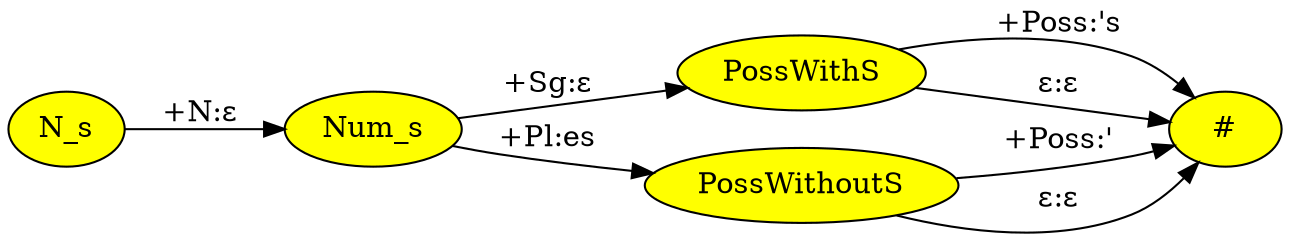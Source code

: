 // This graph generated with hfst-fst2txt
digraph "text(<stdin>)" {
charset = UTF8;
rankdir = LR;
node [shape=ellipse,style=filled,fillcolor=yellow]
"N_s" [label="N_s"] 
"Num_s" [label="Num_s"] 
"PossWithS" [label="PossWithS"] 
"PossWithoutS" [label="PossWithoutS"] 
"N_s" -> "Num_s" [label="+N:ε "];
"Num_s" -> "PossWithS" [label="+Sg:ε "];
"Num_s" -> "PossWithoutS" [label="+Pl:es "];
"PossWithS" -> "#" [label="+Poss:'s "];
"PossWithS" -> "#" [label="ε:ε "];
"PossWithoutS" -> "#" [label="+Poss:' "];
"PossWithoutS" -> "#" [label="ε:ε "];
}
